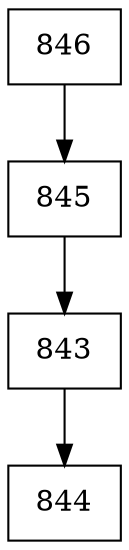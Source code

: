 digraph G {
  node [shape=record];
  node0 [label="{846}"];
  node0 -> node1;
  node1 [label="{845}"];
  node1 -> node2;
  node2 [label="{843}"];
  node2 -> node3;
  node3 [label="{844}"];
}
